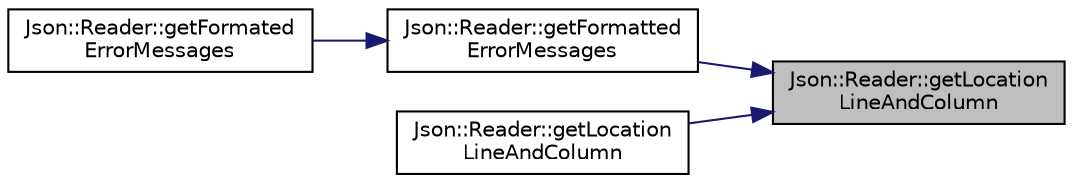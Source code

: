 digraph "Json::Reader::getLocationLineAndColumn"
{
 // LATEX_PDF_SIZE
  edge [fontname="Helvetica",fontsize="10",labelfontname="Helvetica",labelfontsize="10"];
  node [fontname="Helvetica",fontsize="10",shape=record];
  rankdir="RL";
  Node1 [label="Json::Reader::getLocation\lLineAndColumn",height=0.2,width=0.4,color="black", fillcolor="grey75", style="filled", fontcolor="black",tooltip=" "];
  Node1 -> Node2 [dir="back",color="midnightblue",fontsize="10",style="solid",fontname="Helvetica"];
  Node2 [label="Json::Reader::getFormatted\lErrorMessages",height=0.2,width=0.4,color="black", fillcolor="white", style="filled",URL="$class_json_1_1_reader.html#ae638a7b1f36f7ccf99ba89fa36ccf222",tooltip="Returns a user friendly string that list errors in the parsed document."];
  Node2 -> Node3 [dir="back",color="midnightblue",fontsize="10",style="solid",fontname="Helvetica"];
  Node3 [label="Json::Reader::getFormated\lErrorMessages",height=0.2,width=0.4,color="black", fillcolor="white", style="filled",URL="$class_json_1_1_reader.html#a791cbc5afd1bef1631e07239dc452c79",tooltip="Returns a user friendly string that list errors in the parsed document."];
  Node1 -> Node4 [dir="back",color="midnightblue",fontsize="10",style="solid",fontname="Helvetica"];
  Node4 [label="Json::Reader::getLocation\lLineAndColumn",height=0.2,width=0.4,color="black", fillcolor="white", style="filled",URL="$class_json_1_1_reader.html#a49757dec5a1a53eff388dc7bf2bda890",tooltip=" "];
}
